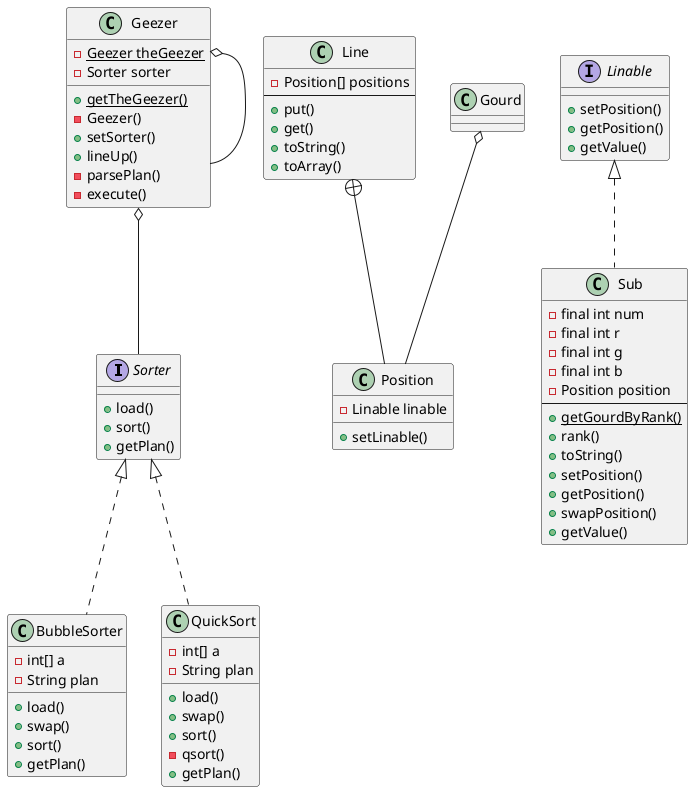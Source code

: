 @startuml
interface Sorter {
    +load()
    +sort()
    +getPlan()
}
class Line{
    -Position[] positions
    --
    +put()
    +get()
    +toString()
    +toArray()
}
class Position{
    -Linable linable
    +setLinable()
}
interface Linable{
    +setPosition()
    +getPosition()
    +getValue()
}
class Sub implements Linable{
    -final int num
    -final int r
    -final int g
    -final int b
    -Position position
    --
    +{static} getGourdByRank()
    +rank()
    +toString()
    +setPosition()
    +getPosition()
    +swapPosition()
    +getValue()
}
class Geezer{
    {static} -Geezer theGeezer
    {static} +getTheGeezer()
    -Geezer()
    -Sorter sorter
    +setSorter()
    +lineUp()
    -parsePlan()
    -execute()
}
class BubbleSorter implements Sorter{
    -int[] a
    +load()
    +swap()
    -String plan
    +sort()
    +getPlan()
}
class QuickSort implements Sorter{
    -int[] a
    +load()
    +swap()
    -String plan
    +sort()
    -qsort()
    +getPlan()
}
Line +-- Position
Gourd o-- Position
Geezer o-- Sorter
Geezer o-- Geezer
@enduml